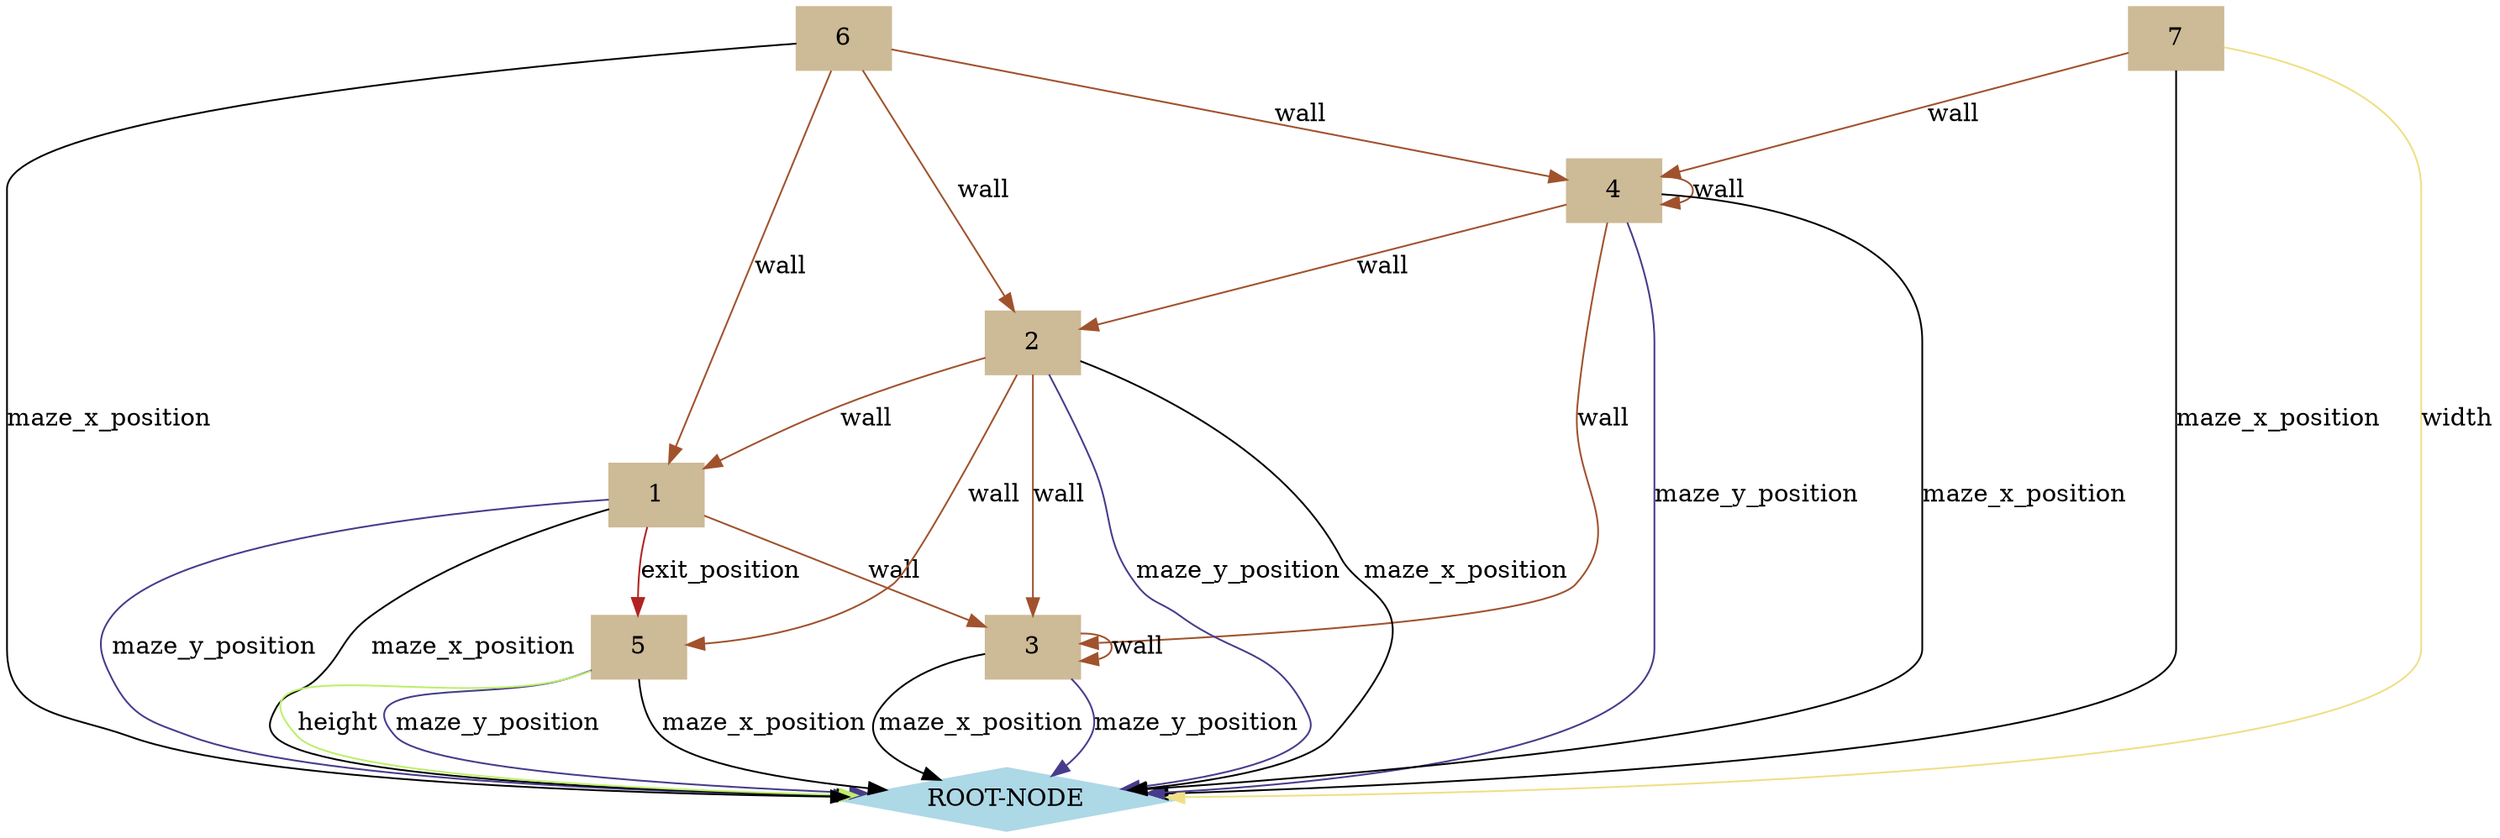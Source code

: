 digraph state {
 graph [fontsize=12]
rankdir=TB;
"1" -> "5" [label = "exit_position", color = "firebrick"];
"7" -> "4" [label = "wall", color = "sienna"];
"6" -> "4" [label = "wall", color = "sienna"];
"6" -> "2" [label = "wall", color = "sienna"];
"6" -> "1" [label = "wall", color = "sienna"];
"4" -> "4" [label = "wall", color = "sienna"];
"4" -> "3" [label = "wall", color = "sienna"];
"4" -> "2" [label = "wall", color = "sienna"];
"3" -> "3" [label = "wall", color = "sienna"];
"2" -> "5" [label = "wall", color = "sienna"];
"2" -> "3" [label = "wall", color = "sienna"];
"2" -> "1" [label = "wall", color = "sienna"];
"1" -> "3" [label = "wall", color = "sienna"];
"5" -> "ROOT-NODE" [label = "maze_y_position", color = "SlateBlue4"];
"4" -> "ROOT-NODE" [label = "maze_y_position", color = "SlateBlue4"];
"3" -> "ROOT-NODE" [label = "maze_y_position", color = "SlateBlue4"];
"2" -> "ROOT-NODE" [label = "maze_y_position", color = "SlateBlue4"];
"1" -> "ROOT-NODE" [label = "maze_y_position", color = "SlateBlue4"];
"7" -> "ROOT-NODE" [label = "maze_x_position", color = "black"];
"6" -> "ROOT-NODE" [label = "maze_x_position", color = "black"];
"5" -> "ROOT-NODE" [label = "maze_x_position", color = "black"];
"4" -> "ROOT-NODE" [label = "maze_x_position", color = "black"];
"3" -> "ROOT-NODE" [label = "maze_x_position", color = "black"];
"2" -> "ROOT-NODE" [label = "maze_x_position", color = "black"];
"1" -> "ROOT-NODE" [label = "maze_x_position", color = "black"];
"7" -> "ROOT-NODE" [label = "width", color = "#efdf84"];
"5" -> "ROOT-NODE" [label = "height", color = "#bdef6b"];
"1" [color = "wheat3", style = "filled, solid", shape = "box"]
"5" [color = "wheat3", style = "filled, solid", shape = "box"]
"7" [color = "wheat3", style = "filled, solid", shape = "box"]
"4" [color = "wheat3", style = "filled, solid", shape = "box"]
"6" [color = "wheat3", style = "filled, solid", shape = "box"]
"2" [color = "wheat3", style = "filled, solid", shape = "box"]
"3" [color = "wheat3", style = "filled, solid", shape = "box"]
"ROOT-NODE" [color = "lightblue", style = "filled, solid", shape = "diamond"]
subgraph "cluster_NOTIFICATIONS" {node [style=filled,color=white]; label="NOTIFICATIONS"; style=filled;color=lightgrey; }
subgraph "cluster_RESPONSES" {node [style=filled,color=white]; label="RESPONSES"; style=filled;color=lightgrey; }
}